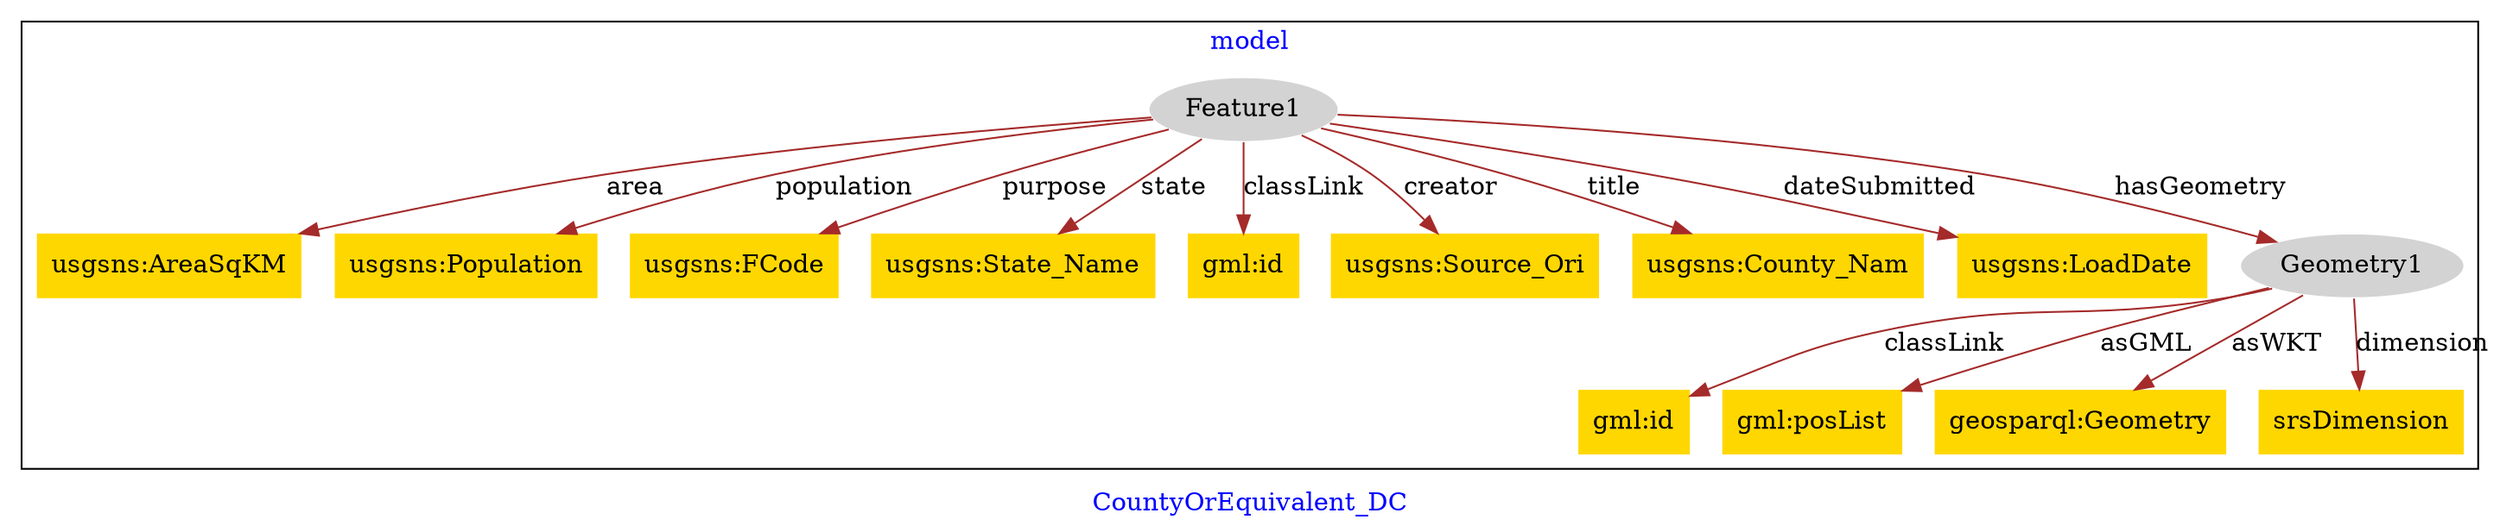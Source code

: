 digraph n0 {
fontcolor="blue"
remincross="true"
label="CountyOrEquivalent_DC"
subgraph cluster {
label="model"
n2[style="filled",color="white",fillcolor="lightgray",label="Feature1"];
n3[shape="plaintext",style="filled",fillcolor="gold",label="usgsns:AreaSqKM"];
n4[shape="plaintext",style="filled",fillcolor="gold",label="usgsns:Population"];
n5[shape="plaintext",style="filled",fillcolor="gold",label="usgsns:FCode"];
n6[shape="plaintext",style="filled",fillcolor="gold",label="usgsns:State_Name"];
n7[shape="plaintext",style="filled",fillcolor="gold",label="gml:id"];
n8[shape="plaintext",style="filled",fillcolor="gold",label="usgsns:Source_Ori"];
n9[shape="plaintext",style="filled",fillcolor="gold",label="usgsns:County_Nam"];
n10[shape="plaintext",style="filled",fillcolor="gold",label="usgsns:LoadDate"];
n11[style="filled",color="white",fillcolor="lightgray",label="Geometry1"];
n12[shape="plaintext",style="filled",fillcolor="gold",label="gml:id"];
n13[shape="plaintext",style="filled",fillcolor="gold",label="gml:posList"];
n14[shape="plaintext",style="filled",fillcolor="gold",label="geosparql:Geometry"];
n15[shape="plaintext",style="filled",fillcolor="gold",label="srsDimension"];
}
n2 -> n3[color="brown",fontcolor="black",label="area"]
n2 -> n4[color="brown",fontcolor="black",label="population"]
n2 -> n5[color="brown",fontcolor="black",label="purpose"]
n2 -> n6[color="brown",fontcolor="black",label="state"]
n2 -> n7[color="brown",fontcolor="black",label="classLink"]
n2 -> n8[color="brown",fontcolor="black",label="creator"]
n2 -> n9[color="brown",fontcolor="black",label="title"]
n2 -> n10[color="brown",fontcolor="black",label="dateSubmitted"]
n2 -> n11[color="brown",fontcolor="black",label="hasGeometry"]
n11 -> n12[color="brown",fontcolor="black",label="classLink"]
n11 -> n13[color="brown",fontcolor="black",label="asGML"]
n11 -> n14[color="brown",fontcolor="black",label="asWKT"]
n11 -> n15[color="brown",fontcolor="black",label="dimension"]
}
